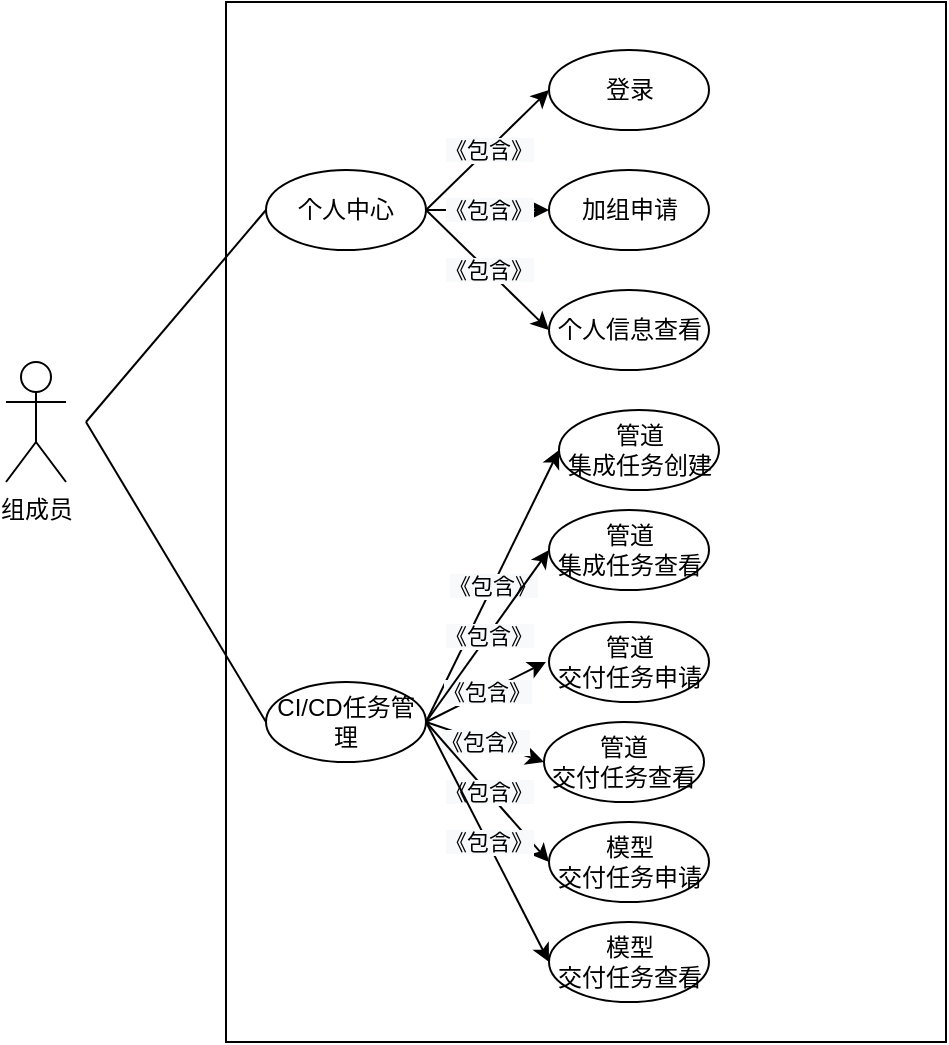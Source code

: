 <mxfile version="14.6.10" type="github">
  <diagram id="6Np3gE4oclcGdoE9a9Ij" name="第 1 页">
    <mxGraphModel dx="1422" dy="706" grid="1" gridSize="10" guides="1" tooltips="1" connect="1" arrows="1" fold="1" page="1" pageScale="1" pageWidth="827" pageHeight="1169" math="0" shadow="0">
      <root>
        <mxCell id="0" />
        <mxCell id="1" parent="0" />
        <mxCell id="pZ0CoqFwRD-a4DhV9BjD-2" value="组成员" style="shape=umlActor;verticalLabelPosition=bottom;verticalAlign=top;html=1;outlineConnect=0;labelBackgroundColor=none;" parent="1" vertex="1">
          <mxGeometry x="110" y="910" width="30" height="60" as="geometry" />
        </mxCell>
        <mxCell id="pZ0CoqFwRD-a4DhV9BjD-3" value="" style="whiteSpace=wrap;html=1;labelBackgroundColor=none;" parent="1" vertex="1">
          <mxGeometry x="220" y="730" width="360" height="520" as="geometry" />
        </mxCell>
        <mxCell id="ZZd1yUomxib-cmclvjXK-1" value="&lt;span style=&quot;color: rgb(0 , 0 , 0) ; font-family: &amp;#34;helvetica&amp;#34; ; font-size: 11px ; font-style: normal ; font-weight: 400 ; letter-spacing: normal ; text-align: center ; text-indent: 0px ; text-transform: none ; word-spacing: 0px ; background-color: rgb(248 , 249 , 250) ; display: inline ; float: none&quot;&gt;《包含》&lt;/span&gt;" style="rounded=0;orthogonalLoop=1;jettySize=auto;html=1;exitX=1;exitY=0.5;exitDx=0;exitDy=0;entryX=0;entryY=0.5;entryDx=0;entryDy=0;" parent="1" source="pZ0CoqFwRD-a4DhV9BjD-4" target="pZ0CoqFwRD-a4DhV9BjD-11" edge="1">
          <mxGeometry relative="1" as="geometry" />
        </mxCell>
        <mxCell id="pZ0CoqFwRD-a4DhV9BjD-4" value="个人中心" style="ellipse;whiteSpace=wrap;html=1;" parent="1" vertex="1">
          <mxGeometry x="240" y="814" width="80" height="40" as="geometry" />
        </mxCell>
        <mxCell id="pZ0CoqFwRD-a4DhV9BjD-5" value="&lt;span&gt;加组申请&lt;/span&gt;" style="ellipse;whiteSpace=wrap;html=1;" parent="1" vertex="1">
          <mxGeometry x="381.5" y="814" width="80" height="40" as="geometry" />
        </mxCell>
        <mxCell id="pZ0CoqFwRD-a4DhV9BjD-10" value="个人信息查看" style="ellipse;whiteSpace=wrap;html=1;" parent="1" vertex="1">
          <mxGeometry x="381.5" y="874" width="80" height="40" as="geometry" />
        </mxCell>
        <mxCell id="pZ0CoqFwRD-a4DhV9BjD-11" value="登录" style="ellipse;whiteSpace=wrap;html=1;" parent="1" vertex="1">
          <mxGeometry x="381.5" y="754" width="80" height="40" as="geometry" />
        </mxCell>
        <mxCell id="pZ0CoqFwRD-a4DhV9BjD-35" value="&lt;span style=&quot;color: rgb(0 , 0 , 0) ; font-family: &amp;#34;helvetica&amp;#34; ; font-size: 11px ; font-style: normal ; font-weight: 400 ; letter-spacing: normal ; text-align: center ; text-indent: 0px ; text-transform: none ; word-spacing: 0px ; background-color: rgb(248 , 249 , 250) ; display: inline ; float: none&quot;&gt;《包含》&lt;/span&gt;" style="rounded=0;orthogonalLoop=1;jettySize=auto;html=1;exitX=1;exitY=0.5;exitDx=0;exitDy=0;entryX=0;entryY=0.5;entryDx=0;entryDy=0;" parent="1" source="pZ0CoqFwRD-a4DhV9BjD-12" target="pZ0CoqFwRD-a4DhV9BjD-34" edge="1">
          <mxGeometry relative="1" as="geometry" />
        </mxCell>
        <mxCell id="ZZd1yUomxib-cmclvjXK-6" value="&lt;span style=&quot;color: rgb(0 , 0 , 0) ; font-family: &amp;#34;helvetica&amp;#34; ; font-size: 11px ; font-style: normal ; font-weight: 400 ; letter-spacing: normal ; text-align: center ; text-indent: 0px ; text-transform: none ; word-spacing: 0px ; background-color: rgb(248 , 249 , 250) ; display: inline ; float: none&quot;&gt;《包含》&lt;/span&gt;" style="edgeStyle=none;rounded=0;orthogonalLoop=1;jettySize=auto;html=1;exitX=1;exitY=0.5;exitDx=0;exitDy=0;entryX=0;entryY=0.5;entryDx=0;entryDy=0;" parent="1" source="pZ0CoqFwRD-a4DhV9BjD-12" target="ZZd1yUomxib-cmclvjXK-4" edge="1">
          <mxGeometry relative="1" as="geometry">
            <mxPoint x="310" y="1095" as="sourcePoint" />
          </mxGeometry>
        </mxCell>
        <mxCell id="pZ0CoqFwRD-a4DhV9BjD-12" value="CI/CD任务管理" style="ellipse;whiteSpace=wrap;html=1;" parent="1" vertex="1">
          <mxGeometry x="240" y="1070" width="80" height="40" as="geometry" />
        </mxCell>
        <mxCell id="pZ0CoqFwRD-a4DhV9BjD-13" value="模型&lt;br&gt;交付任务申请" style="ellipse;whiteSpace=wrap;html=1;" parent="1" vertex="1">
          <mxGeometry x="381.5" y="1140" width="80" height="40" as="geometry" />
        </mxCell>
        <mxCell id="pZ0CoqFwRD-a4DhV9BjD-14" value="模型&lt;br&gt;交付任务查看" style="ellipse;whiteSpace=wrap;html=1;" parent="1" vertex="1">
          <mxGeometry x="381.5" y="1190" width="80" height="40" as="geometry" />
        </mxCell>
        <mxCell id="pZ0CoqFwRD-a4DhV9BjD-16" value="" style="endArrow=none;html=1;entryX=0;entryY=0.5;entryDx=0;entryDy=0;" parent="1" target="pZ0CoqFwRD-a4DhV9BjD-4" edge="1">
          <mxGeometry width="50" height="50" relative="1" as="geometry">
            <mxPoint x="150" y="940" as="sourcePoint" />
            <mxPoint x="200" y="860" as="targetPoint" />
          </mxGeometry>
        </mxCell>
        <mxCell id="pZ0CoqFwRD-a4DhV9BjD-17" value="" style="endArrow=none;html=1;entryX=0;entryY=0.5;entryDx=0;entryDy=0;" parent="1" target="pZ0CoqFwRD-a4DhV9BjD-12" edge="1">
          <mxGeometry width="50" height="50" relative="1" as="geometry">
            <mxPoint x="150" y="940" as="sourcePoint" />
            <mxPoint x="200" y="860" as="targetPoint" />
          </mxGeometry>
        </mxCell>
        <mxCell id="pZ0CoqFwRD-a4DhV9BjD-19" value="&lt;span style=&quot;color: rgb(0 , 0 , 0) ; font-family: &amp;#34;helvetica&amp;#34; ; font-size: 11px ; font-style: normal ; font-weight: 400 ; letter-spacing: normal ; text-align: center ; text-indent: 0px ; text-transform: none ; word-spacing: 0px ; background-color: rgb(248 , 249 , 250) ; display: inline ; float: none&quot;&gt;《包含》&lt;/span&gt;" style="endArrow=classic;html=1;exitX=1;exitY=0.5;exitDx=0;exitDy=0;entryX=0;entryY=0.5;entryDx=0;entryDy=0;" parent="1" source="pZ0CoqFwRD-a4DhV9BjD-4" target="pZ0CoqFwRD-a4DhV9BjD-5" edge="1">
          <mxGeometry width="50" height="50" relative="1" as="geometry">
            <mxPoint x="320.3" y="830" as="sourcePoint" />
            <mxPoint x="370.3" y="780" as="targetPoint" />
          </mxGeometry>
        </mxCell>
        <mxCell id="pZ0CoqFwRD-a4DhV9BjD-21" value="&lt;span style=&quot;color: rgb(0 , 0 , 0) ; font-family: &amp;#34;helvetica&amp;#34; ; font-size: 11px ; font-style: normal ; font-weight: 400 ; letter-spacing: normal ; text-align: center ; text-indent: 0px ; text-transform: none ; word-spacing: 0px ; background-color: rgb(248 , 249 , 250) ; display: inline ; float: none&quot;&gt;《包含》&lt;/span&gt;" style="endArrow=classic;html=1;entryX=0;entryY=0.5;entryDx=0;entryDy=0;exitX=1;exitY=0.5;exitDx=0;exitDy=0;" parent="1" source="pZ0CoqFwRD-a4DhV9BjD-4" target="pZ0CoqFwRD-a4DhV9BjD-10" edge="1">
          <mxGeometry width="50" height="50" relative="1" as="geometry">
            <mxPoint x="295.3" y="964" as="sourcePoint" />
            <mxPoint x="345.3" y="914" as="targetPoint" />
          </mxGeometry>
        </mxCell>
        <mxCell id="pZ0CoqFwRD-a4DhV9BjD-22" value="&lt;span style=&quot;color: rgb(0 , 0 , 0) ; font-family: &amp;#34;helvetica&amp;#34; ; font-size: 11px ; font-style: normal ; font-weight: 400 ; letter-spacing: normal ; text-align: center ; text-indent: 0px ; text-transform: none ; word-spacing: 0px ; background-color: rgb(248 , 249 , 250) ; display: inline ; float: none&quot;&gt;《包含》&lt;/span&gt;" style="endArrow=classic;html=1;entryX=0;entryY=0.5;entryDx=0;entryDy=0;exitX=1;exitY=0.5;exitDx=0;exitDy=0;" parent="1" source="pZ0CoqFwRD-a4DhV9BjD-12" target="pZ0CoqFwRD-a4DhV9BjD-13" edge="1">
          <mxGeometry width="50" height="50" relative="1" as="geometry">
            <mxPoint x="320.3" y="980" as="sourcePoint" />
            <mxPoint x="370.3" y="930" as="targetPoint" />
          </mxGeometry>
        </mxCell>
        <mxCell id="pZ0CoqFwRD-a4DhV9BjD-23" value="&lt;span style=&quot;color: rgb(0 , 0 , 0) ; font-family: &amp;#34;helvetica&amp;#34; ; font-size: 11px ; font-style: normal ; font-weight: 400 ; letter-spacing: normal ; text-align: center ; text-indent: 0px ; text-transform: none ; word-spacing: 0px ; background-color: rgb(248 , 249 , 250) ; display: inline ; float: none&quot;&gt;《包含》&lt;/span&gt;" style="endArrow=classic;html=1;entryX=0;entryY=0.5;entryDx=0;entryDy=0;exitX=1;exitY=0.5;exitDx=0;exitDy=0;" parent="1" source="pZ0CoqFwRD-a4DhV9BjD-12" target="pZ0CoqFwRD-a4DhV9BjD-14" edge="1">
          <mxGeometry width="50" height="50" relative="1" as="geometry">
            <mxPoint x="320.0" y="980" as="sourcePoint" />
            <mxPoint x="370" y="930" as="targetPoint" />
          </mxGeometry>
        </mxCell>
        <mxCell id="pZ0CoqFwRD-a4DhV9BjD-34" value="管道&lt;br&gt;集成任务创建" style="ellipse;whiteSpace=wrap;html=1;" parent="1" vertex="1">
          <mxGeometry x="386.5" y="934" width="80" height="40" as="geometry" />
        </mxCell>
        <mxCell id="ZZd1yUomxib-cmclvjXK-2" value="管道&lt;br&gt;集成任务查看&lt;span style=&quot;color: rgba(0 , 0 , 0 , 0) ; font-family: monospace ; font-size: 0px&quot;&gt;%3CmxGraphModel%3E%3Croot%3E%3CmxCell%20id%3D%220%22%2F%3E%3CmxCell%20id%3D%221%22%20parent%3D%220%22%2F%3E%3CmxCell%20id%3D%222%22%20value%3D%22%E7%AE%A1%E9%81%93%E4%BA%A4%E4%BB%98%E4%BB%BB%E5%8A%A1%22%20style%3D%22ellipse%3BwhiteSpace%3Dwrap%3Bhtml%3D1%3B%22%20vertex%3D%221%22%20parent%3D%221%22%3E%3CmxGeometry%20x%3D%22374%22%20y%3D%221080%22%20width%3D%2280%22%20height%3D%2240%22%20as%3D%22geometry%22%2F%3E%3C%2FmxCell%3E%3C%2Froot%3E%3C%2FmxGraphModel%3E&lt;/span&gt;" style="ellipse;whiteSpace=wrap;html=1;" parent="1" vertex="1">
          <mxGeometry x="381.5" y="984" width="80" height="40" as="geometry" />
        </mxCell>
        <mxCell id="ZZd1yUomxib-cmclvjXK-3" value="管道&lt;br&gt;交付任务申请&lt;span style=&quot;color: rgba(0 , 0 , 0 , 0) ; font-family: monospace ; font-size: 0px&quot;&gt;%3CmxGraphModel%3E%3Croot%3E%3CmxCell%20id%3D%220%22%2F%3E%3CmxCell%20id%3D%221%22%20parent%3D%220%22%2F%3E%3CmxCell%20id%3D%222%22%20value%3D%22%E7%AE%A1%E9%81%93%E4%BA%A4%E4%BB%98%E4%BB%BB%E5%8A%A1%22%20style%3D%22ellipse%3BwhiteSpace%3Dwrap%3Bhtml%3D1%3B%22%20vertex%3D%221%22%20parent%3D%221%22%3E%3CmxGeometry%20x%3D%22374%22%20y%3D%221080%22%20width%3D%2280%22%20height%3D%2240%22%20as%3D%22geometry%22%2F%3E%3C%2FmxCell%3E%3C%2Froot%3E%3C%2FmxGraphModel%3E&lt;/span&gt;" style="ellipse;whiteSpace=wrap;html=1;" parent="1" vertex="1">
          <mxGeometry x="381.5" y="1040" width="80" height="40" as="geometry" />
        </mxCell>
        <mxCell id="ZZd1yUomxib-cmclvjXK-4" value="管道&lt;br&gt;交付任务查看&lt;span style=&quot;color: rgba(0 , 0 , 0 , 0) ; font-family: monospace ; font-size: 0px&quot;&gt;%3CmxGraphModel%3E%3Croot%3E%3CmxCell%20id%3D%220%22%2F%3E%3CmxCell%20id%3D%221%22%20parent%3D%220%22%2F%3E%3CmxCell%20id%3D%222%22%20value%3D%22%E7%AE%A1%E9%81%93%E4%BA%A4%E4%BB%98%E4%BB%BB%E5%8A%A1%22%20style%3D%22ellipse%3BwhiteSpace%3Dwrap%3Bhtml%3D1%3B%22%20vertex%3D%221%22%20parent%3D%221%22%3E%3CmxGeometry%20x%3D%22374%22%20y%3D%221080%22%20width%3D%2280%22%20height%3D%2240%22%20as%3D%22geometry%22%2F%3E%3C%2FmxCell%3E%3C%2Froot%3E%3C%2FmxGraphModel%3E&lt;/span&gt;" style="ellipse;whiteSpace=wrap;html=1;" parent="1" vertex="1">
          <mxGeometry x="379" y="1090" width="80" height="40" as="geometry" />
        </mxCell>
        <mxCell id="ZZd1yUomxib-cmclvjXK-9" value="&lt;span style=&quot;color: rgb(0 , 0 , 0) ; font-family: &amp;#34;helvetica&amp;#34; ; font-size: 11px ; font-style: normal ; font-weight: 400 ; letter-spacing: normal ; text-align: center ; text-indent: 0px ; text-transform: none ; word-spacing: 0px ; background-color: rgb(248 , 249 , 250) ; display: inline ; float: none&quot;&gt;《包含》&lt;/span&gt;" style="endArrow=classic;html=1;exitX=1;exitY=0.5;exitDx=0;exitDy=0;" parent="1" source="pZ0CoqFwRD-a4DhV9BjD-12" edge="1">
          <mxGeometry width="50" height="50" relative="1" as="geometry">
            <mxPoint x="380" y="1100" as="sourcePoint" />
            <mxPoint x="380" y="1060" as="targetPoint" />
          </mxGeometry>
        </mxCell>
        <mxCell id="ZZd1yUomxib-cmclvjXK-10" value="&lt;span style=&quot;color: rgb(0 , 0 , 0) ; font-family: &amp;#34;helvetica&amp;#34; ; font-size: 11px ; font-style: normal ; font-weight: 400 ; letter-spacing: normal ; text-align: center ; text-indent: 0px ; text-transform: none ; word-spacing: 0px ; background-color: rgb(248 , 249 , 250) ; display: inline ; float: none&quot;&gt;《包含》&lt;/span&gt;" style="endArrow=classic;html=1;exitX=1;exitY=0.5;exitDx=0;exitDy=0;entryX=0;entryY=0.5;entryDx=0;entryDy=0;" parent="1" source="pZ0CoqFwRD-a4DhV9BjD-12" target="ZZd1yUomxib-cmclvjXK-2" edge="1">
          <mxGeometry width="50" height="50" relative="1" as="geometry">
            <mxPoint x="380" y="1100" as="sourcePoint" />
            <mxPoint x="430" y="1050" as="targetPoint" />
          </mxGeometry>
        </mxCell>
      </root>
    </mxGraphModel>
  </diagram>
</mxfile>
